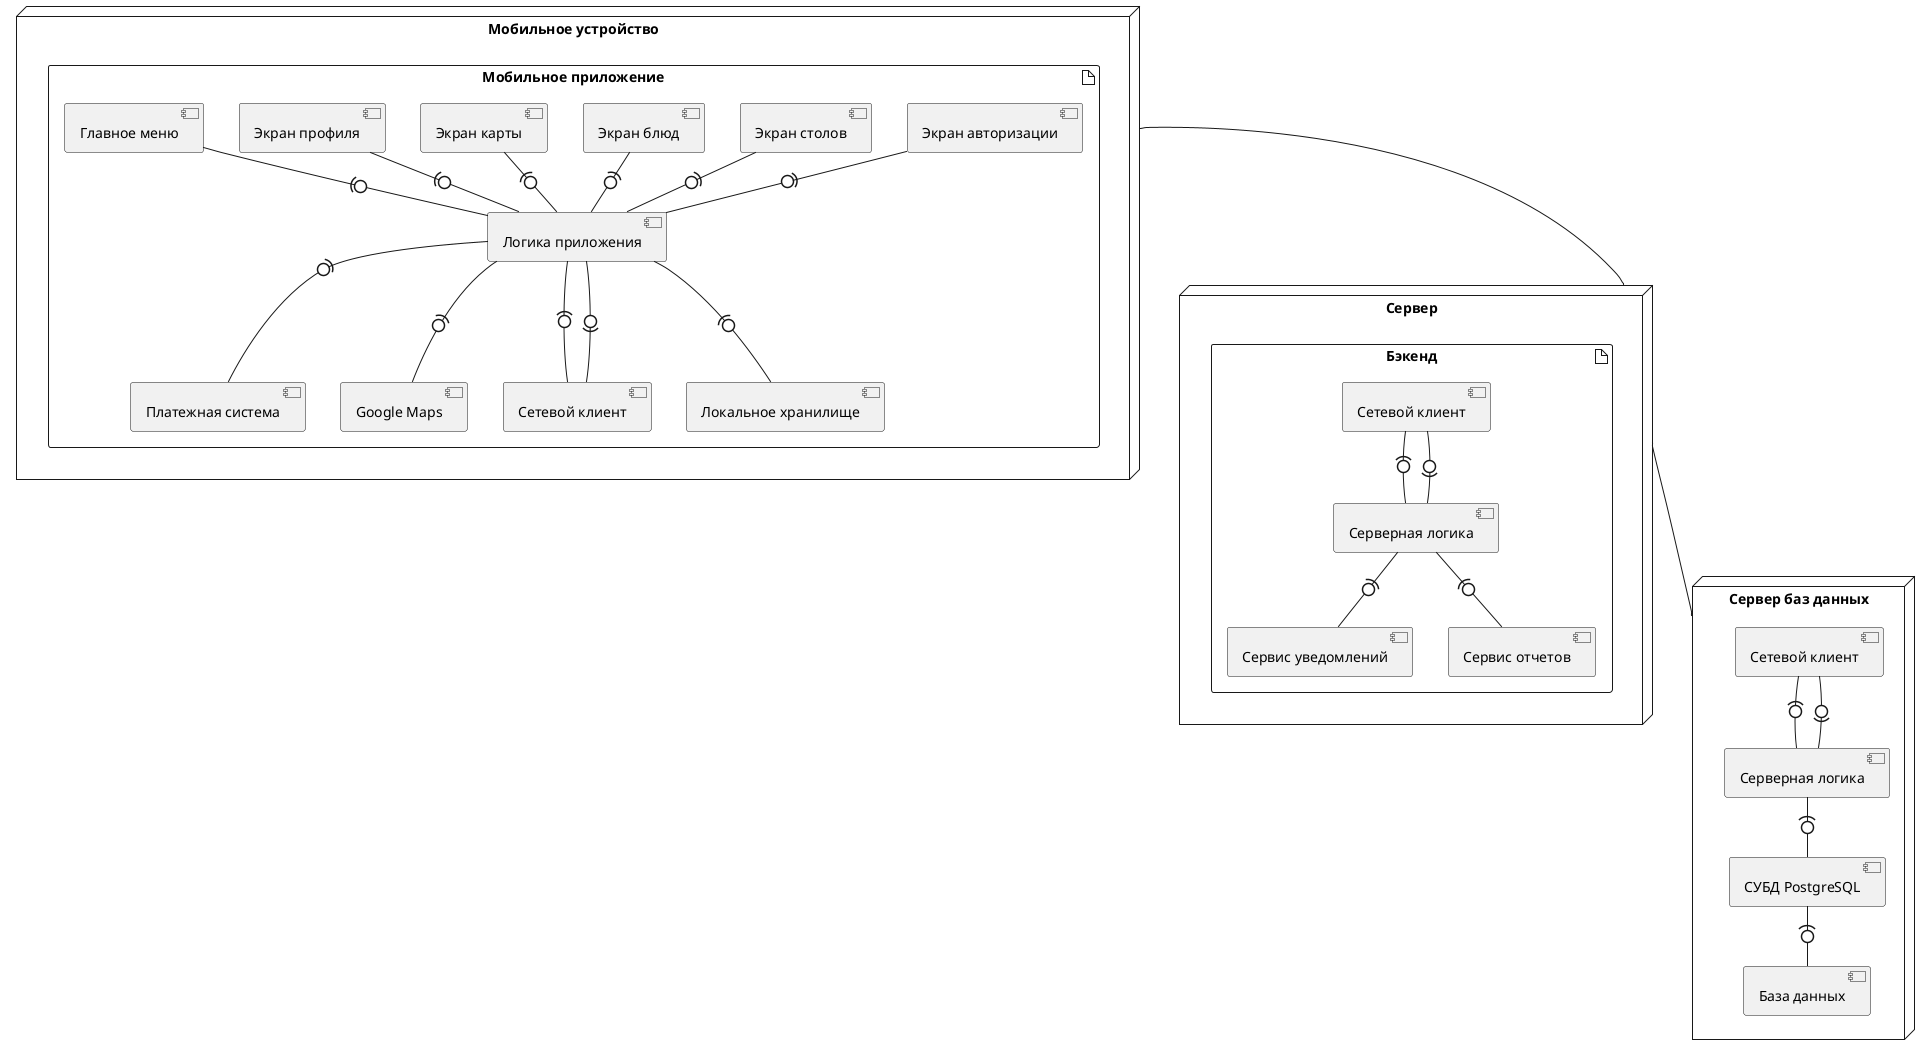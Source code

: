 @startuml
node "Мобильное устройство" {
  artifact "Мобильное приложение" {
    component "Логика приложения" as AppLogic
    component "Платежная система" as PaymentSystem
    component "Google Maps" as GoogleMaps
    component "Экран авторизации" as AuthScreen
    component "Экран столов" as TablesScreen
    component "Экран блюд" as DishesScreen
    component "Экран карты" as MapScreen
    component "Экран профиля" as ProfileScreen
    component "Главное меню" as MainMenu
    component "Сетевой клиент" as NetworkClient
    component "Локальное хранилище" as LocalStorage
  }
}

node "Сервер" {
  artifact "Бэкенд" {
    component "Сетевой клиент" as NetworkClient1
    component "Серверная логика" as ServerLogic
    component "Сервис уведомлений" as Notifications
    component "Сервис отчетов" as ReportService
  }
}

node "Сервер баз данных" {
    component "Сетевой клиент" as NetworkClient2
    component "Серверная логика" as ServerLogic1
    component "СУБД PostgreSQL" as Database1
    component "База данных" as DB
}

"Мобильное устройство" --- "Сервер"
"Сервер" --- "Сервер баз данных"

AppLogic -(0- PaymentSystem
AppLogic -(0- GoogleMaps
AppLogic -(0- NetworkClient
NetworkClient -(0- AppLogic
AppLogic -(0- LocalStorage

AuthScreen -(0- AppLogic  
TablesScreen -(0- AppLogic
DishesScreen -(0- AppLogic
MapScreen -(0- AppLogic
ProfileScreen -(0- AppLogic  
MainMenu -(0- AppLogic 

NetworkClient1 -(0- ServerLogic
ServerLogic -(0- NetworkClient1

ServerLogic -(0- Notifications
ServerLogic -(0- ReportService
NetworkClient2 -(0- ServerLogic1
ServerLogic1 -(0- NetworkClient2
ServerLogic1 -(0- Database1
Database1 -(0- DB
@enduml